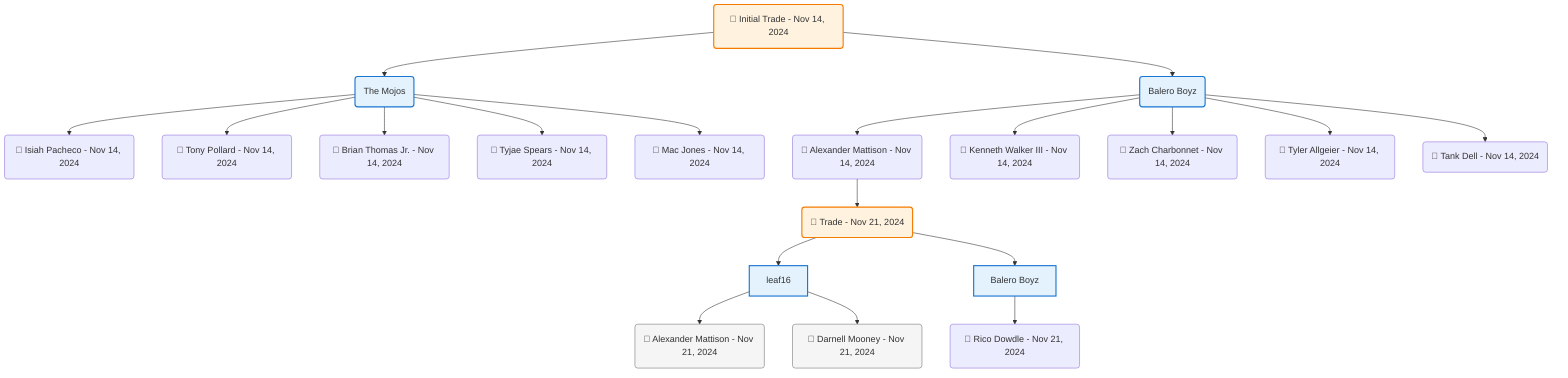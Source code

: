 flowchart TD

    TRADE_MAIN("🔄 Initial Trade - Nov 14, 2024")
    TEAM_1("The Mojos")
    TEAM_2("Balero Boyz")
    NODE_24cf0edd-b5d6-4826-9db1-0a72ed8d56e6("🔄 Isiah Pacheco - Nov 14, 2024")
    NODE_a353cd3e-c0e8-4d78-9b6a-4136c77f7848("🔄 Alexander Mattison - Nov 14, 2024")
    TRADE_798d30ef-c18b-4426-b3d7-492cd71fb654_3("🔄 Trade - Nov 21, 2024")
    TEAM_66fb98f4-89a7-45f9-893a-b41d71e6249d_4["leaf16"]
    NODE_5fe4c678-cf2d-4a1a-a063-b201c279c1ad("🔄 Alexander Mattison - Nov 21, 2024")
    NODE_c09e224c-e108-4e29-af4c-b26abf81b51c("🔄 Darnell Mooney - Nov 21, 2024")
    TEAM_2feaf03e-fb22-498e-ac8f-e596b6ba7810_5["Balero Boyz"]
    NODE_f94c8ea8-68ce-4ce6-b254-343e9826515c("🔄 Rico Dowdle - Nov 21, 2024")
    NODE_904f099b-0e02-4107-ba1b-425b5173eb1e("🔄 Tony Pollard - Nov 14, 2024")
    NODE_c6a43825-f8a0-4a7f-a0b2-607cbf7abed4("🔄 Kenneth Walker III - Nov 14, 2024")
    NODE_f2b073d7-e88a-458a-90df-775bb6f5b824("🔄 Zach Charbonnet - Nov 14, 2024")
    NODE_f4832741-9631-40f2-a7f3-7d2c8d445ecd("🔄 Brian Thomas Jr. - Nov 14, 2024")
    NODE_a76a3c2f-88b3-49d4-9bba-8c724ca230bf("🔄 Tyjae Spears - Nov 14, 2024")
    NODE_7ed3a6da-098c-466e-bad9-dbfc0ba09247("🔄 Mac Jones - Nov 14, 2024")
    NODE_45ec01c1-237c-4447-a5ec-e03c2b04b5ec("🔄 Tyler Allgeier - Nov 14, 2024")
    NODE_8666df10-c4e0-43aa-9c70-f529a16bad9e("🔄 Tank Dell - Nov 14, 2024")

    TRADE_MAIN --> TEAM_1
    TRADE_MAIN --> TEAM_2
    TEAM_1 --> NODE_24cf0edd-b5d6-4826-9db1-0a72ed8d56e6
    TEAM_2 --> NODE_a353cd3e-c0e8-4d78-9b6a-4136c77f7848
    NODE_a353cd3e-c0e8-4d78-9b6a-4136c77f7848 --> TRADE_798d30ef-c18b-4426-b3d7-492cd71fb654_3
    TRADE_798d30ef-c18b-4426-b3d7-492cd71fb654_3 --> TEAM_66fb98f4-89a7-45f9-893a-b41d71e6249d_4
    TEAM_66fb98f4-89a7-45f9-893a-b41d71e6249d_4 --> NODE_5fe4c678-cf2d-4a1a-a063-b201c279c1ad
    TEAM_66fb98f4-89a7-45f9-893a-b41d71e6249d_4 --> NODE_c09e224c-e108-4e29-af4c-b26abf81b51c
    TRADE_798d30ef-c18b-4426-b3d7-492cd71fb654_3 --> TEAM_2feaf03e-fb22-498e-ac8f-e596b6ba7810_5
    TEAM_2feaf03e-fb22-498e-ac8f-e596b6ba7810_5 --> NODE_f94c8ea8-68ce-4ce6-b254-343e9826515c
    TEAM_1 --> NODE_904f099b-0e02-4107-ba1b-425b5173eb1e
    TEAM_2 --> NODE_c6a43825-f8a0-4a7f-a0b2-607cbf7abed4
    TEAM_2 --> NODE_f2b073d7-e88a-458a-90df-775bb6f5b824
    TEAM_1 --> NODE_f4832741-9631-40f2-a7f3-7d2c8d445ecd
    TEAM_1 --> NODE_a76a3c2f-88b3-49d4-9bba-8c724ca230bf
    TEAM_1 --> NODE_7ed3a6da-098c-466e-bad9-dbfc0ba09247
    TEAM_2 --> NODE_45ec01c1-237c-4447-a5ec-e03c2b04b5ec
    TEAM_2 --> NODE_8666df10-c4e0-43aa-9c70-f529a16bad9e

    %% Node styling
    classDef teamNode fill:#e3f2fd,stroke:#1976d2,stroke-width:2px
    classDef tradeNode fill:#fff3e0,stroke:#f57c00,stroke-width:2px
    classDef playerNode fill:#f3e5f5,stroke:#7b1fa2,stroke-width:1px
    classDef nonRootPlayerNode fill:#f5f5f5,stroke:#757575,stroke-width:1px
    classDef endNode fill:#ffebee,stroke:#c62828,stroke-width:2px
    classDef waiverNode fill:#e8f5e8,stroke:#388e3c,stroke-width:2px
    classDef championshipNode fill:#fff9c4,stroke:#f57f17,stroke-width:3px

    class TEAM_1,TEAM_2,TEAM_66fb98f4-89a7-45f9-893a-b41d71e6249d_4,TEAM_2feaf03e-fb22-498e-ac8f-e596b6ba7810_5 teamNode
    class NODE_5fe4c678-cf2d-4a1a-a063-b201c279c1ad,NODE_c09e224c-e108-4e29-af4c-b26abf81b51c nonRootPlayerNode
    class TRADE_MAIN,TRADE_798d30ef-c18b-4426-b3d7-492cd71fb654_3 tradeNode